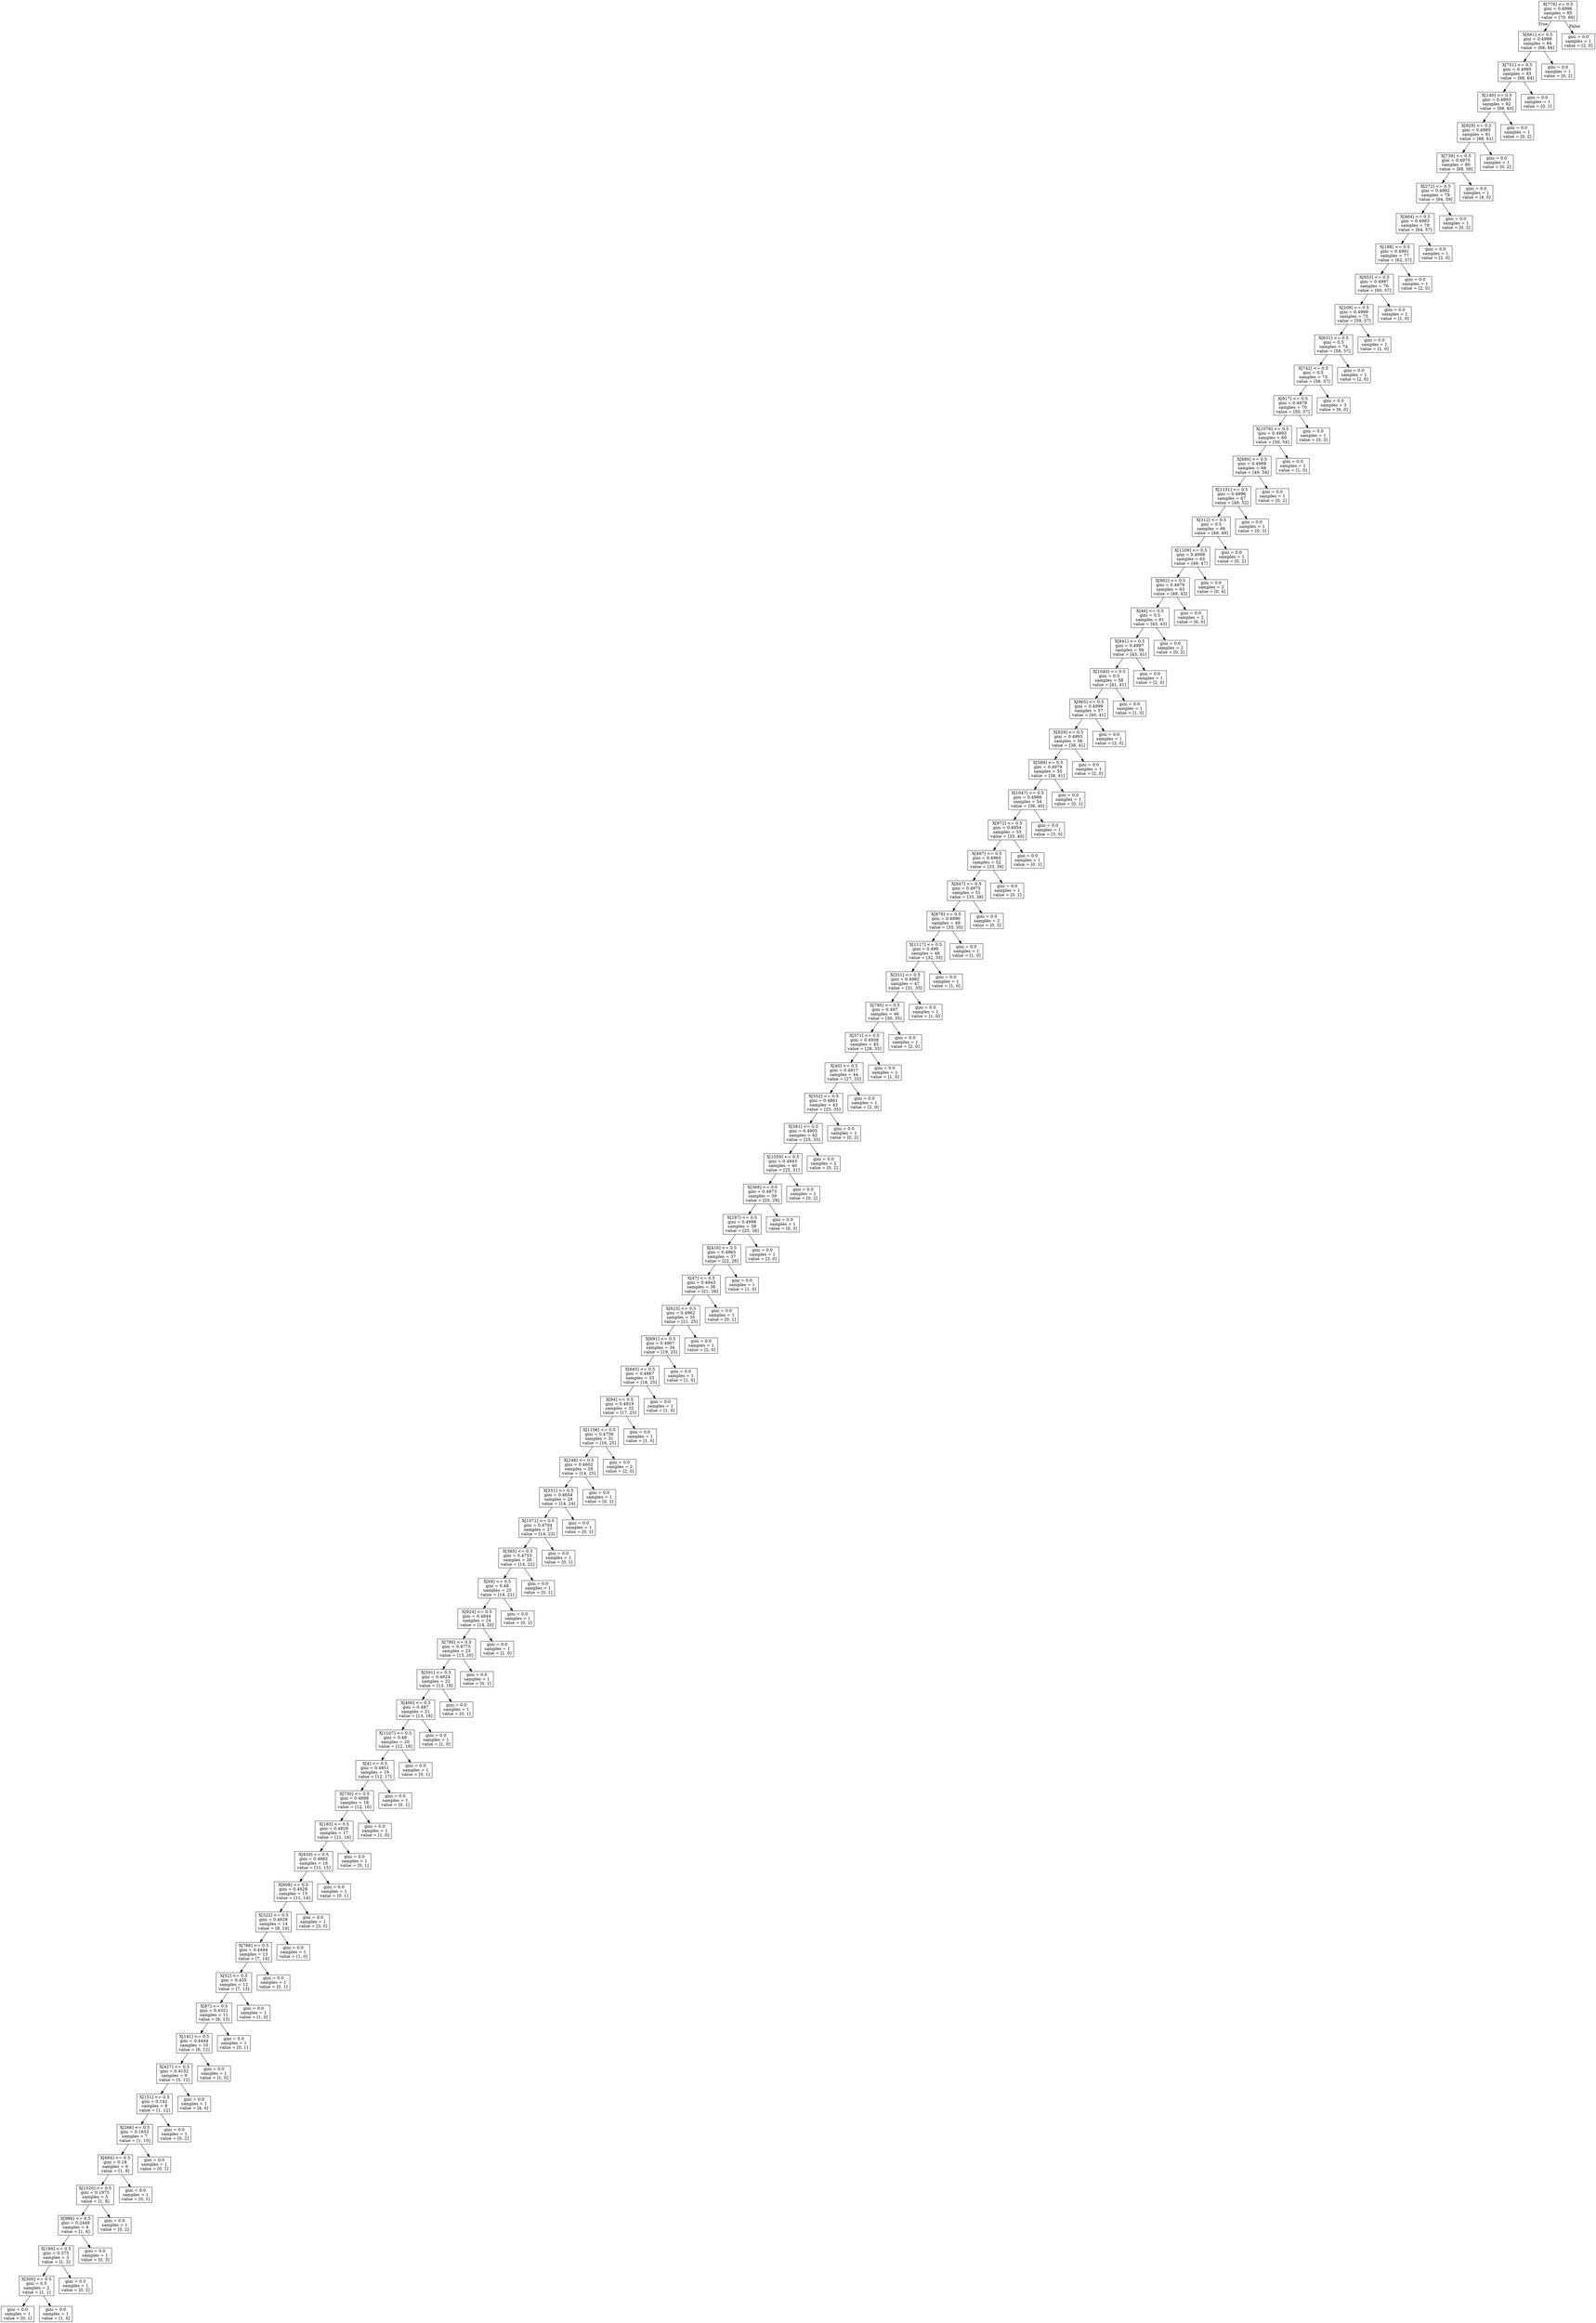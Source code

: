 digraph Tree {
node [shape=box] ;
0 [label="X[779] <= 0.5\ngini = 0.4996\nsamples = 85\nvalue = [70, 66]"] ;
1 [label="X[661] <= 0.5\ngini = 0.4999\nsamples = 84\nvalue = [68, 66]"] ;
0 -> 1 [labeldistance=2.5, labelangle=45, headlabel="True"] ;
2 [label="X[751] <= 0.5\ngini = 0.4995\nsamples = 83\nvalue = [68, 64]"] ;
1 -> 2 ;
3 [label="X[140] <= 0.5\ngini = 0.4993\nsamples = 82\nvalue = [68, 63]"] ;
2 -> 3 ;
4 [label="X[929] <= 0.5\ngini = 0.4985\nsamples = 81\nvalue = [68, 61]"] ;
3 -> 4 ;
5 [label="X[739] <= 0.5\ngini = 0.4975\nsamples = 80\nvalue = [68, 59]"] ;
4 -> 5 ;
6 [label="X[272] <= 0.5\ngini = 0.4992\nsamples = 79\nvalue = [64, 59]"] ;
5 -> 6 ;
7 [label="X[464] <= 0.5\ngini = 0.4983\nsamples = 78\nvalue = [64, 57]"] ;
6 -> 7 ;
8 [label="X[188] <= 0.5\ngini = 0.4991\nsamples = 77\nvalue = [62, 57]"] ;
7 -> 8 ;
9 [label="X[853] <= 0.5\ngini = 0.4997\nsamples = 76\nvalue = [60, 57]"] ;
8 -> 9 ;
10 [label="X[209] <= 0.5\ngini = 0.4999\nsamples = 75\nvalue = [59, 57]"] ;
9 -> 10 ;
11 [label="X[631] <= 0.5\ngini = 0.5\nsamples = 74\nvalue = [58, 57]"] ;
10 -> 11 ;
12 [label="X[742] <= 0.5\ngini = 0.5\nsamples = 73\nvalue = [56, 57]"] ;
11 -> 12 ;
13 [label="X[917] <= 0.5\ngini = 0.4979\nsamples = 70\nvalue = [50, 57]"] ;
12 -> 13 ;
14 [label="X[1076] <= 0.5\ngini = 0.4993\nsamples = 69\nvalue = [50, 54]"] ;
13 -> 14 ;
15 [label="X[886] <= 0.5\ngini = 0.4988\nsamples = 68\nvalue = [49, 54]"] ;
14 -> 15 ;
16 [label="X[1131] <= 0.5\ngini = 0.4996\nsamples = 67\nvalue = [49, 52]"] ;
15 -> 16 ;
17 [label="X[312] <= 0.5\ngini = 0.5\nsamples = 66\nvalue = [49, 49]"] ;
16 -> 17 ;
18 [label="X[1109] <= 0.5\ngini = 0.4998\nsamples = 65\nvalue = [49, 47]"] ;
17 -> 18 ;
19 [label="X[902] <= 0.5\ngini = 0.4979\nsamples = 63\nvalue = [49, 43]"] ;
18 -> 19 ;
20 [label="X[46] <= 0.5\ngini = 0.5\nsamples = 61\nvalue = [43, 43]"] ;
19 -> 20 ;
21 [label="X[841] <= 0.5\ngini = 0.4997\nsamples = 59\nvalue = [43, 41]"] ;
20 -> 21 ;
22 [label="X[1040] <= 0.5\ngini = 0.5\nsamples = 58\nvalue = [41, 41]"] ;
21 -> 22 ;
23 [label="X[865] <= 0.5\ngini = 0.4999\nsamples = 57\nvalue = [40, 41]"] ;
22 -> 23 ;
24 [label="X[829] <= 0.5\ngini = 0.4993\nsamples = 56\nvalue = [38, 41]"] ;
23 -> 24 ;
25 [label="X[589] <= 0.5\ngini = 0.4979\nsamples = 55\nvalue = [36, 41]"] ;
24 -> 25 ;
26 [label="X[1047] <= 0.5\ngini = 0.4986\nsamples = 54\nvalue = [36, 40]"] ;
25 -> 26 ;
27 [label="X[972] <= 0.5\ngini = 0.4954\nsamples = 53\nvalue = [33, 40]"] ;
26 -> 27 ;
28 [label="X[497] <= 0.5\ngini = 0.4965\nsamples = 52\nvalue = [33, 39]"] ;
27 -> 28 ;
29 [label="X[847] <= 0.5\ngini = 0.4975\nsamples = 51\nvalue = [33, 38]"] ;
28 -> 29 ;
30 [label="X[878] <= 0.5\ngini = 0.4996\nsamples = 49\nvalue = [33, 35]"] ;
29 -> 30 ;
31 [label="X[1117] <= 0.5\ngini = 0.499\nsamples = 48\nvalue = [32, 35]"] ;
30 -> 31 ;
32 [label="X[331] <= 0.5\ngini = 0.4982\nsamples = 47\nvalue = [31, 35]"] ;
31 -> 32 ;
33 [label="X[795] <= 0.5\ngini = 0.497\nsamples = 46\nvalue = [30, 35]"] ;
32 -> 33 ;
34 [label="X[571] <= 0.5\ngini = 0.4938\nsamples = 45\nvalue = [28, 35]"] ;
33 -> 34 ;
35 [label="X[40] <= 0.5\ngini = 0.4917\nsamples = 44\nvalue = [27, 35]"] ;
34 -> 35 ;
36 [label="X[552] <= 0.5\ngini = 0.4861\nsamples = 43\nvalue = [25, 35]"] ;
35 -> 36 ;
37 [label="X[581] <= 0.5\ngini = 0.4905\nsamples = 42\nvalue = [25, 33]"] ;
36 -> 37 ;
38 [label="X[1059] <= 0.5\ngini = 0.4943\nsamples = 40\nvalue = [25, 31]"] ;
37 -> 38 ;
39 [label="X[368] <= 0.5\ngini = 0.4973\nsamples = 39\nvalue = [25, 29]"] ;
38 -> 39 ;
40 [label="X[297] <= 0.5\ngini = 0.4998\nsamples = 38\nvalue = [25, 26]"] ;
39 -> 40 ;
41 [label="X[416] <= 0.5\ngini = 0.4965\nsamples = 37\nvalue = [22, 26]"] ;
40 -> 41 ;
42 [label="X[47] <= 0.5\ngini = 0.4943\nsamples = 36\nvalue = [21, 26]"] ;
41 -> 42 ;
43 [label="X[623] <= 0.5\ngini = 0.4962\nsamples = 35\nvalue = [21, 25]"] ;
42 -> 43 ;
44 [label="X[691] <= 0.5\ngini = 0.4907\nsamples = 34\nvalue = [19, 25]"] ;
43 -> 44 ;
45 [label="X[645] <= 0.5\ngini = 0.4867\nsamples = 33\nvalue = [18, 25]"] ;
44 -> 45 ;
46 [label="X[84] <= 0.5\ngini = 0.4819\nsamples = 32\nvalue = [17, 25]"] ;
45 -> 46 ;
47 [label="X[1106] <= 0.5\ngini = 0.4759\nsamples = 31\nvalue = [16, 25]"] ;
46 -> 47 ;
48 [label="X[248] <= 0.5\ngini = 0.4602\nsamples = 29\nvalue = [14, 25]"] ;
47 -> 48 ;
49 [label="X[551] <= 0.5\ngini = 0.4654\nsamples = 28\nvalue = [14, 24]"] ;
48 -> 49 ;
50 [label="X[1071] <= 0.5\ngini = 0.4704\nsamples = 27\nvalue = [14, 23]"] ;
49 -> 50 ;
51 [label="X[365] <= 0.5\ngini = 0.4753\nsamples = 26\nvalue = [14, 22]"] ;
50 -> 51 ;
52 [label="X[68] <= 0.5\ngini = 0.48\nsamples = 25\nvalue = [14, 21]"] ;
51 -> 52 ;
53 [label="X[924] <= 0.5\ngini = 0.4844\nsamples = 24\nvalue = [14, 20]"] ;
52 -> 53 ;
54 [label="X[790] <= 0.5\ngini = 0.4775\nsamples = 23\nvalue = [13, 20]"] ;
53 -> 54 ;
55 [label="X[591] <= 0.5\ngini = 0.4824\nsamples = 22\nvalue = [13, 19]"] ;
54 -> 55 ;
56 [label="X[400] <= 0.5\ngini = 0.487\nsamples = 21\nvalue = [13, 18]"] ;
55 -> 56 ;
57 [label="X[1107] <= 0.5\ngini = 0.48\nsamples = 20\nvalue = [12, 18]"] ;
56 -> 57 ;
58 [label="X[4] <= 0.5\ngini = 0.4851\nsamples = 19\nvalue = [12, 17]"] ;
57 -> 58 ;
59 [label="X[730] <= 0.5\ngini = 0.4898\nsamples = 18\nvalue = [12, 16]"] ;
58 -> 59 ;
60 [label="X[183] <= 0.5\ngini = 0.4829\nsamples = 17\nvalue = [11, 16]"] ;
59 -> 60 ;
61 [label="X[459] <= 0.5\ngini = 0.4882\nsamples = 16\nvalue = [11, 15]"] ;
60 -> 61 ;
62 [label="X[608] <= 0.5\ngini = 0.4928\nsamples = 15\nvalue = [11, 14]"] ;
61 -> 62 ;
63 [label="X[322] <= 0.5\ngini = 0.4628\nsamples = 14\nvalue = [8, 14]"] ;
62 -> 63 ;
64 [label="X[766] <= 0.5\ngini = 0.4444\nsamples = 13\nvalue = [7, 14]"] ;
63 -> 64 ;
65 [label="X[52] <= 0.5\ngini = 0.455\nsamples = 12\nvalue = [7, 13]"] ;
64 -> 65 ;
66 [label="X[87] <= 0.5\ngini = 0.4321\nsamples = 11\nvalue = [6, 13]"] ;
65 -> 66 ;
67 [label="X[141] <= 0.5\ngini = 0.4444\nsamples = 10\nvalue = [6, 12]"] ;
66 -> 67 ;
68 [label="X[427] <= 0.5\ngini = 0.4152\nsamples = 9\nvalue = [5, 12]"] ;
67 -> 68 ;
69 [label="X[151] <= 0.5\ngini = 0.142\nsamples = 8\nvalue = [1, 12]"] ;
68 -> 69 ;
70 [label="X[266] <= 0.5\ngini = 0.1653\nsamples = 7\nvalue = [1, 10]"] ;
69 -> 70 ;
71 [label="X[684] <= 0.5\ngini = 0.18\nsamples = 6\nvalue = [1, 9]"] ;
70 -> 71 ;
72 [label="X[1020] <= 0.5\ngini = 0.1975\nsamples = 5\nvalue = [1, 8]"] ;
71 -> 72 ;
73 [label="X[986] <= 0.5\ngini = 0.2449\nsamples = 4\nvalue = [1, 6]"] ;
72 -> 73 ;
74 [label="X[180] <= 0.5\ngini = 0.375\nsamples = 3\nvalue = [1, 3]"] ;
73 -> 74 ;
75 [label="X[300] <= 0.5\ngini = 0.5\nsamples = 2\nvalue = [1, 1]"] ;
74 -> 75 ;
76 [label="gini = 0.0\nsamples = 1\nvalue = [0, 1]"] ;
75 -> 76 ;
77 [label="gini = 0.0\nsamples = 1\nvalue = [1, 0]"] ;
75 -> 77 ;
78 [label="gini = 0.0\nsamples = 1\nvalue = [0, 2]"] ;
74 -> 78 ;
79 [label="gini = 0.0\nsamples = 1\nvalue = [0, 3]"] ;
73 -> 79 ;
80 [label="gini = 0.0\nsamples = 1\nvalue = [0, 2]"] ;
72 -> 80 ;
81 [label="gini = 0.0\nsamples = 1\nvalue = [0, 1]"] ;
71 -> 81 ;
82 [label="gini = 0.0\nsamples = 1\nvalue = [0, 1]"] ;
70 -> 82 ;
83 [label="gini = 0.0\nsamples = 1\nvalue = [0, 2]"] ;
69 -> 83 ;
84 [label="gini = 0.0\nsamples = 1\nvalue = [4, 0]"] ;
68 -> 84 ;
85 [label="gini = 0.0\nsamples = 1\nvalue = [1, 0]"] ;
67 -> 85 ;
86 [label="gini = 0.0\nsamples = 1\nvalue = [0, 1]"] ;
66 -> 86 ;
87 [label="gini = 0.0\nsamples = 1\nvalue = [1, 0]"] ;
65 -> 87 ;
88 [label="gini = 0.0\nsamples = 1\nvalue = [0, 1]"] ;
64 -> 88 ;
89 [label="gini = 0.0\nsamples = 1\nvalue = [1, 0]"] ;
63 -> 89 ;
90 [label="gini = 0.0\nsamples = 1\nvalue = [3, 0]"] ;
62 -> 90 ;
91 [label="gini = 0.0\nsamples = 1\nvalue = [0, 1]"] ;
61 -> 91 ;
92 [label="gini = 0.0\nsamples = 1\nvalue = [0, 1]"] ;
60 -> 92 ;
93 [label="gini = 0.0\nsamples = 1\nvalue = [1, 0]"] ;
59 -> 93 ;
94 [label="gini = 0.0\nsamples = 1\nvalue = [0, 1]"] ;
58 -> 94 ;
95 [label="gini = 0.0\nsamples = 1\nvalue = [0, 1]"] ;
57 -> 95 ;
96 [label="gini = 0.0\nsamples = 1\nvalue = [1, 0]"] ;
56 -> 96 ;
97 [label="gini = 0.0\nsamples = 1\nvalue = [0, 1]"] ;
55 -> 97 ;
98 [label="gini = 0.0\nsamples = 1\nvalue = [0, 1]"] ;
54 -> 98 ;
99 [label="gini = 0.0\nsamples = 1\nvalue = [1, 0]"] ;
53 -> 99 ;
100 [label="gini = 0.0\nsamples = 1\nvalue = [0, 1]"] ;
52 -> 100 ;
101 [label="gini = 0.0\nsamples = 1\nvalue = [0, 1]"] ;
51 -> 101 ;
102 [label="gini = 0.0\nsamples = 1\nvalue = [0, 1]"] ;
50 -> 102 ;
103 [label="gini = 0.0\nsamples = 1\nvalue = [0, 1]"] ;
49 -> 103 ;
104 [label="gini = 0.0\nsamples = 1\nvalue = [0, 1]"] ;
48 -> 104 ;
105 [label="gini = 0.0\nsamples = 2\nvalue = [2, 0]"] ;
47 -> 105 ;
106 [label="gini = 0.0\nsamples = 1\nvalue = [1, 0]"] ;
46 -> 106 ;
107 [label="gini = 0.0\nsamples = 1\nvalue = [1, 0]"] ;
45 -> 107 ;
108 [label="gini = 0.0\nsamples = 1\nvalue = [1, 0]"] ;
44 -> 108 ;
109 [label="gini = 0.0\nsamples = 1\nvalue = [2, 0]"] ;
43 -> 109 ;
110 [label="gini = 0.0\nsamples = 1\nvalue = [0, 1]"] ;
42 -> 110 ;
111 [label="gini = 0.0\nsamples = 1\nvalue = [1, 0]"] ;
41 -> 111 ;
112 [label="gini = 0.0\nsamples = 1\nvalue = [3, 0]"] ;
40 -> 112 ;
113 [label="gini = 0.0\nsamples = 1\nvalue = [0, 3]"] ;
39 -> 113 ;
114 [label="gini = 0.0\nsamples = 1\nvalue = [0, 2]"] ;
38 -> 114 ;
115 [label="gini = 0.0\nsamples = 2\nvalue = [0, 2]"] ;
37 -> 115 ;
116 [label="gini = 0.0\nsamples = 1\nvalue = [0, 2]"] ;
36 -> 116 ;
117 [label="gini = 0.0\nsamples = 1\nvalue = [2, 0]"] ;
35 -> 117 ;
118 [label="gini = 0.0\nsamples = 1\nvalue = [1, 0]"] ;
34 -> 118 ;
119 [label="gini = 0.0\nsamples = 1\nvalue = [2, 0]"] ;
33 -> 119 ;
120 [label="gini = 0.0\nsamples = 1\nvalue = [1, 0]"] ;
32 -> 120 ;
121 [label="gini = 0.0\nsamples = 1\nvalue = [1, 0]"] ;
31 -> 121 ;
122 [label="gini = 0.0\nsamples = 1\nvalue = [1, 0]"] ;
30 -> 122 ;
123 [label="gini = 0.0\nsamples = 2\nvalue = [0, 3]"] ;
29 -> 123 ;
124 [label="gini = 0.0\nsamples = 1\nvalue = [0, 1]"] ;
28 -> 124 ;
125 [label="gini = 0.0\nsamples = 1\nvalue = [0, 1]"] ;
27 -> 125 ;
126 [label="gini = 0.0\nsamples = 1\nvalue = [3, 0]"] ;
26 -> 126 ;
127 [label="gini = 0.0\nsamples = 1\nvalue = [0, 1]"] ;
25 -> 127 ;
128 [label="gini = 0.0\nsamples = 1\nvalue = [2, 0]"] ;
24 -> 128 ;
129 [label="gini = 0.0\nsamples = 1\nvalue = [2, 0]"] ;
23 -> 129 ;
130 [label="gini = 0.0\nsamples = 1\nvalue = [1, 0]"] ;
22 -> 130 ;
131 [label="gini = 0.0\nsamples = 1\nvalue = [2, 0]"] ;
21 -> 131 ;
132 [label="gini = 0.0\nsamples = 2\nvalue = [0, 2]"] ;
20 -> 132 ;
133 [label="gini = 0.0\nsamples = 2\nvalue = [6, 0]"] ;
19 -> 133 ;
134 [label="gini = 0.0\nsamples = 2\nvalue = [0, 4]"] ;
18 -> 134 ;
135 [label="gini = 0.0\nsamples = 1\nvalue = [0, 2]"] ;
17 -> 135 ;
136 [label="gini = 0.0\nsamples = 1\nvalue = [0, 3]"] ;
16 -> 136 ;
137 [label="gini = 0.0\nsamples = 1\nvalue = [0, 2]"] ;
15 -> 137 ;
138 [label="gini = 0.0\nsamples = 1\nvalue = [1, 0]"] ;
14 -> 138 ;
139 [label="gini = 0.0\nsamples = 1\nvalue = [0, 3]"] ;
13 -> 139 ;
140 [label="gini = 0.0\nsamples = 3\nvalue = [6, 0]"] ;
12 -> 140 ;
141 [label="gini = 0.0\nsamples = 1\nvalue = [2, 0]"] ;
11 -> 141 ;
142 [label="gini = 0.0\nsamples = 1\nvalue = [1, 0]"] ;
10 -> 142 ;
143 [label="gini = 0.0\nsamples = 1\nvalue = [1, 0]"] ;
9 -> 143 ;
144 [label="gini = 0.0\nsamples = 1\nvalue = [2, 0]"] ;
8 -> 144 ;
145 [label="gini = 0.0\nsamples = 1\nvalue = [2, 0]"] ;
7 -> 145 ;
146 [label="gini = 0.0\nsamples = 1\nvalue = [0, 2]"] ;
6 -> 146 ;
147 [label="gini = 0.0\nsamples = 1\nvalue = [4, 0]"] ;
5 -> 147 ;
148 [label="gini = 0.0\nsamples = 1\nvalue = [0, 2]"] ;
4 -> 148 ;
149 [label="gini = 0.0\nsamples = 1\nvalue = [0, 2]"] ;
3 -> 149 ;
150 [label="gini = 0.0\nsamples = 1\nvalue = [0, 1]"] ;
2 -> 150 ;
151 [label="gini = 0.0\nsamples = 1\nvalue = [0, 2]"] ;
1 -> 151 ;
152 [label="gini = 0.0\nsamples = 1\nvalue = [2, 0]"] ;
0 -> 152 [labeldistance=2.5, labelangle=-45, headlabel="False"] ;
}